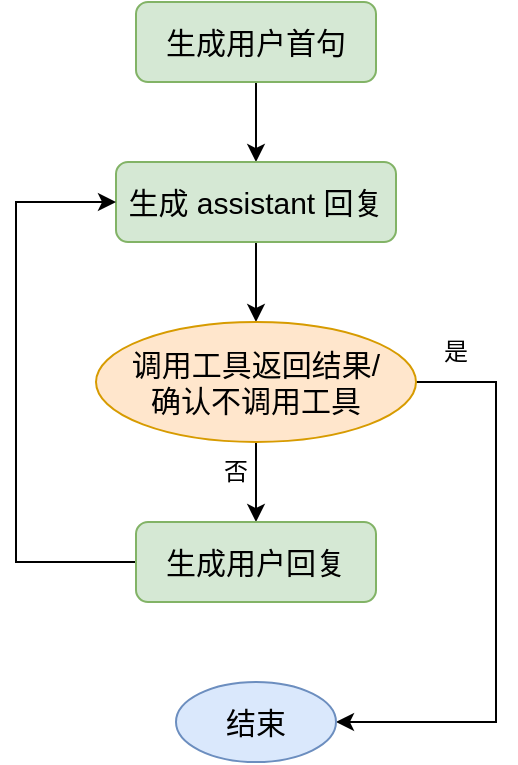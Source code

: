 <mxfile version="25.0.2">
  <diagram name="第 1 页" id="0y8TBqnc1FQP6B8073aI">
    <mxGraphModel dx="1037" dy="704" grid="1" gridSize="10" guides="1" tooltips="1" connect="1" arrows="1" fold="1" page="1" pageScale="1" pageWidth="1169" pageHeight="827" math="0" shadow="0">
      <root>
        <mxCell id="0" />
        <mxCell id="1" parent="0" />
        <mxCell id="EPTBJKJMWub8JuDauKGC-5" value="" style="edgeStyle=orthogonalEdgeStyle;rounded=0;orthogonalLoop=1;jettySize=auto;html=1;" edge="1" parent="1" source="EPTBJKJMWub8JuDauKGC-1" target="EPTBJKJMWub8JuDauKGC-2">
          <mxGeometry relative="1" as="geometry" />
        </mxCell>
        <mxCell id="EPTBJKJMWub8JuDauKGC-1" value="&lt;font style=&quot;font-size: 15px;&quot;&gt;生成用户首句&lt;/font&gt;" style="rounded=1;whiteSpace=wrap;html=1;fillColor=#d5e8d4;strokeColor=#82b366;" vertex="1" parent="1">
          <mxGeometry x="360" y="120" width="120" height="40" as="geometry" />
        </mxCell>
        <mxCell id="EPTBJKJMWub8JuDauKGC-6" value="" style="edgeStyle=orthogonalEdgeStyle;rounded=0;orthogonalLoop=1;jettySize=auto;html=1;" edge="1" parent="1" source="EPTBJKJMWub8JuDauKGC-2" target="EPTBJKJMWub8JuDauKGC-4">
          <mxGeometry relative="1" as="geometry" />
        </mxCell>
        <mxCell id="EPTBJKJMWub8JuDauKGC-2" value="&lt;span style=&quot;font-size: 15px;&quot;&gt;生成 assistant 回复&lt;/span&gt;" style="rounded=1;whiteSpace=wrap;html=1;fillColor=#d5e8d4;strokeColor=#82b366;" vertex="1" parent="1">
          <mxGeometry x="350" y="200" width="140" height="40" as="geometry" />
        </mxCell>
        <mxCell id="EPTBJKJMWub8JuDauKGC-12" value="" style="edgeStyle=orthogonalEdgeStyle;rounded=0;orthogonalLoop=1;jettySize=auto;html=1;" edge="1" parent="1" source="EPTBJKJMWub8JuDauKGC-4" target="EPTBJKJMWub8JuDauKGC-11">
          <mxGeometry relative="1" as="geometry" />
        </mxCell>
        <mxCell id="EPTBJKJMWub8JuDauKGC-18" style="edgeStyle=orthogonalEdgeStyle;rounded=0;orthogonalLoop=1;jettySize=auto;html=1;entryX=1;entryY=0.5;entryDx=0;entryDy=0;" edge="1" parent="1" source="EPTBJKJMWub8JuDauKGC-4" target="EPTBJKJMWub8JuDauKGC-7">
          <mxGeometry relative="1" as="geometry">
            <Array as="points">
              <mxPoint x="540" y="310" />
              <mxPoint x="540" y="480" />
            </Array>
          </mxGeometry>
        </mxCell>
        <mxCell id="EPTBJKJMWub8JuDauKGC-4" value="&lt;font style=&quot;font-size: 15px;&quot;&gt;调用工具返回结果/&lt;/font&gt;&lt;div&gt;&lt;font style=&quot;font-size: 15px;&quot;&gt;确认不调用工具&lt;/font&gt;&lt;/div&gt;" style="ellipse;whiteSpace=wrap;html=1;fillColor=#ffe6cc;strokeColor=#d79b00;" vertex="1" parent="1">
          <mxGeometry x="340" y="280" width="160" height="60" as="geometry" />
        </mxCell>
        <mxCell id="EPTBJKJMWub8JuDauKGC-7" value="&lt;font style=&quot;font-size: 15px;&quot;&gt;结束&lt;/font&gt;" style="ellipse;whiteSpace=wrap;html=1;fillColor=#dae8fc;strokeColor=#6c8ebf;" vertex="1" parent="1">
          <mxGeometry x="380" y="460" width="80" height="40" as="geometry" />
        </mxCell>
        <mxCell id="EPTBJKJMWub8JuDauKGC-10" value="是" style="text;html=1;align=center;verticalAlign=middle;whiteSpace=wrap;rounded=0;" vertex="1" parent="1">
          <mxGeometry x="490" y="280" width="60" height="30" as="geometry" />
        </mxCell>
        <mxCell id="EPTBJKJMWub8JuDauKGC-17" style="edgeStyle=orthogonalEdgeStyle;rounded=0;orthogonalLoop=1;jettySize=auto;html=1;entryX=0;entryY=0.5;entryDx=0;entryDy=0;" edge="1" parent="1" source="EPTBJKJMWub8JuDauKGC-11" target="EPTBJKJMWub8JuDauKGC-2">
          <mxGeometry relative="1" as="geometry">
            <Array as="points">
              <mxPoint x="300" y="400" />
              <mxPoint x="300" y="220" />
            </Array>
          </mxGeometry>
        </mxCell>
        <mxCell id="EPTBJKJMWub8JuDauKGC-11" value="&lt;font style=&quot;font-size: 15px;&quot;&gt;生成用户回复&lt;/font&gt;" style="rounded=1;whiteSpace=wrap;html=1;fillColor=#d5e8d4;strokeColor=#82b366;" vertex="1" parent="1">
          <mxGeometry x="360" y="380" width="120" height="40" as="geometry" />
        </mxCell>
        <mxCell id="EPTBJKJMWub8JuDauKGC-13" value="否" style="text;html=1;align=center;verticalAlign=middle;whiteSpace=wrap;rounded=0;" vertex="1" parent="1">
          <mxGeometry x="380" y="340" width="60" height="30" as="geometry" />
        </mxCell>
      </root>
    </mxGraphModel>
  </diagram>
</mxfile>
